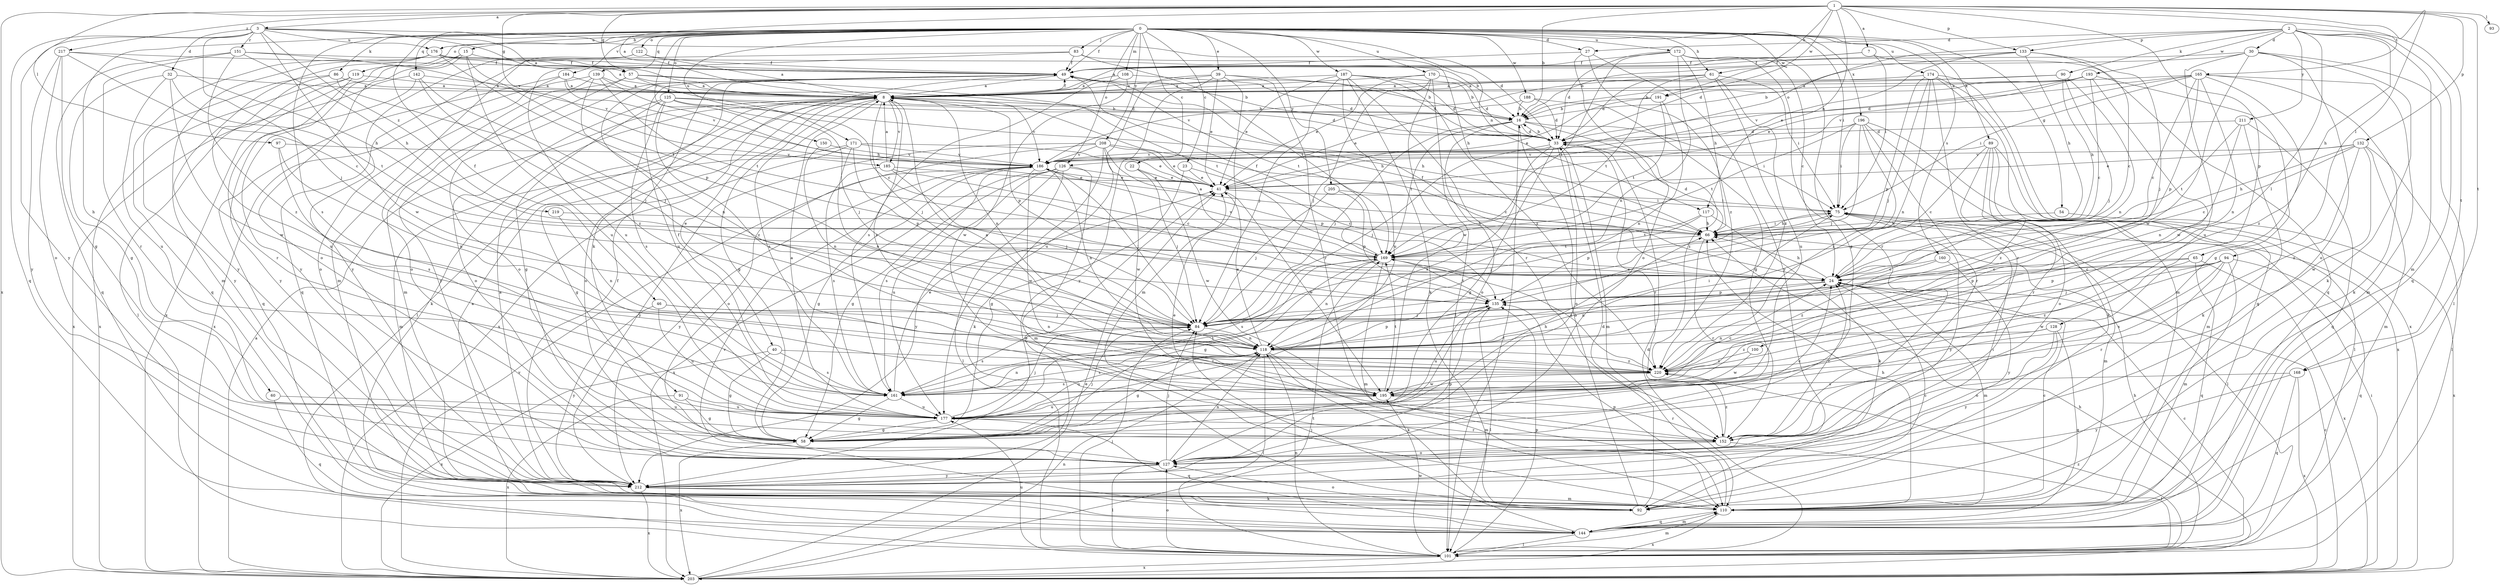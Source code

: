 strict digraph  {
0;
1;
2;
3;
7;
8;
15;
16;
22;
23;
24;
27;
30;
32;
33;
39;
40;
41;
46;
49;
54;
57;
58;
60;
61;
65;
66;
75;
83;
84;
86;
89;
90;
91;
92;
93;
94;
97;
100;
101;
108;
110;
117;
118;
119;
122;
125;
126;
127;
128;
132;
133;
135;
139;
142;
144;
150;
151;
152;
160;
161;
165;
168;
169;
170;
171;
172;
174;
176;
177;
184;
185;
186;
187;
188;
191;
193;
195;
196;
203;
205;
208;
211;
212;
217;
219;
220;
0 -> 15  [label=b];
0 -> 22  [label=c];
0 -> 23  [label=c];
0 -> 27  [label=d];
0 -> 39  [label=e];
0 -> 46  [label=f];
0 -> 49  [label=f];
0 -> 54  [label=g];
0 -> 60  [label=h];
0 -> 61  [label=h];
0 -> 75  [label=i];
0 -> 83  [label=j];
0 -> 86  [label=k];
0 -> 89  [label=k];
0 -> 108  [label=m];
0 -> 117  [label=n];
0 -> 119  [label=o];
0 -> 122  [label=o];
0 -> 125  [label=o];
0 -> 126  [label=o];
0 -> 139  [label=q];
0 -> 142  [label=q];
0 -> 150  [label=r];
0 -> 160  [label=s];
0 -> 161  [label=s];
0 -> 170  [label=u];
0 -> 171  [label=u];
0 -> 172  [label=u];
0 -> 174  [label=u];
0 -> 176  [label=u];
0 -> 184  [label=v];
0 -> 187  [label=w];
0 -> 188  [label=w];
0 -> 191  [label=w];
0 -> 196  [label=x];
0 -> 205  [label=y];
0 -> 208  [label=y];
1 -> 3  [label=a];
1 -> 7  [label=a];
1 -> 8  [label=a];
1 -> 16  [label=b];
1 -> 57  [label=g];
1 -> 61  [label=h];
1 -> 93  [label=l];
1 -> 94  [label=l];
1 -> 97  [label=l];
1 -> 117  [label=n];
1 -> 128  [label=p];
1 -> 132  [label=p];
1 -> 133  [label=p];
1 -> 165  [label=t];
1 -> 168  [label=t];
1 -> 185  [label=v];
1 -> 191  [label=w];
1 -> 203  [label=x];
1 -> 217  [label=z];
2 -> 27  [label=d];
2 -> 30  [label=d];
2 -> 65  [label=h];
2 -> 90  [label=k];
2 -> 100  [label=l];
2 -> 110  [label=m];
2 -> 126  [label=o];
2 -> 133  [label=p];
2 -> 144  [label=q];
2 -> 168  [label=t];
2 -> 193  [label=w];
2 -> 211  [label=y];
3 -> 8  [label=a];
3 -> 32  [label=d];
3 -> 33  [label=d];
3 -> 57  [label=g];
3 -> 84  [label=j];
3 -> 144  [label=q];
3 -> 151  [label=r];
3 -> 176  [label=u];
3 -> 195  [label=w];
3 -> 212  [label=y];
3 -> 219  [label=z];
7 -> 8  [label=a];
7 -> 49  [label=f];
7 -> 75  [label=i];
7 -> 144  [label=q];
8 -> 16  [label=b];
8 -> 40  [label=e];
8 -> 49  [label=f];
8 -> 58  [label=g];
8 -> 66  [label=h];
8 -> 84  [label=j];
8 -> 91  [label=k];
8 -> 92  [label=k];
8 -> 118  [label=n];
8 -> 127  [label=o];
8 -> 135  [label=p];
8 -> 161  [label=s];
8 -> 185  [label=v];
8 -> 186  [label=v];
8 -> 220  [label=z];
15 -> 49  [label=f];
15 -> 127  [label=o];
15 -> 169  [label=t];
15 -> 177  [label=u];
15 -> 203  [label=x];
15 -> 212  [label=y];
16 -> 33  [label=d];
16 -> 75  [label=i];
16 -> 84  [label=j];
16 -> 101  [label=l];
16 -> 127  [label=o];
16 -> 169  [label=t];
16 -> 220  [label=z];
22 -> 41  [label=e];
22 -> 84  [label=j];
22 -> 195  [label=w];
23 -> 24  [label=c];
23 -> 41  [label=e];
23 -> 58  [label=g];
24 -> 8  [label=a];
24 -> 49  [label=f];
24 -> 66  [label=h];
24 -> 110  [label=m];
24 -> 118  [label=n];
24 -> 135  [label=p];
27 -> 49  [label=f];
27 -> 127  [label=o];
27 -> 212  [label=y];
27 -> 220  [label=z];
30 -> 16  [label=b];
30 -> 49  [label=f];
30 -> 92  [label=k];
30 -> 101  [label=l];
30 -> 127  [label=o];
30 -> 177  [label=u];
30 -> 195  [label=w];
32 -> 8  [label=a];
32 -> 58  [label=g];
32 -> 169  [label=t];
32 -> 177  [label=u];
32 -> 195  [label=w];
33 -> 16  [label=b];
33 -> 58  [label=g];
33 -> 84  [label=j];
33 -> 110  [label=m];
33 -> 127  [label=o];
33 -> 152  [label=r];
33 -> 161  [label=s];
33 -> 186  [label=v];
39 -> 8  [label=a];
39 -> 33  [label=d];
39 -> 41  [label=e];
39 -> 110  [label=m];
39 -> 152  [label=r];
39 -> 177  [label=u];
39 -> 212  [label=y];
40 -> 58  [label=g];
40 -> 161  [label=s];
40 -> 203  [label=x];
40 -> 220  [label=z];
41 -> 75  [label=i];
41 -> 195  [label=w];
46 -> 84  [label=j];
46 -> 118  [label=n];
46 -> 177  [label=u];
46 -> 212  [label=y];
49 -> 8  [label=a];
49 -> 16  [label=b];
49 -> 101  [label=l];
49 -> 127  [label=o];
49 -> 169  [label=t];
49 -> 177  [label=u];
49 -> 203  [label=x];
54 -> 66  [label=h];
54 -> 203  [label=x];
57 -> 8  [label=a];
57 -> 16  [label=b];
57 -> 24  [label=c];
57 -> 110  [label=m];
57 -> 169  [label=t];
57 -> 212  [label=y];
58 -> 24  [label=c];
58 -> 84  [label=j];
58 -> 203  [label=x];
60 -> 144  [label=q];
60 -> 177  [label=u];
61 -> 8  [label=a];
61 -> 33  [label=d];
61 -> 75  [label=i];
61 -> 169  [label=t];
61 -> 177  [label=u];
61 -> 186  [label=v];
61 -> 220  [label=z];
65 -> 24  [label=c];
65 -> 135  [label=p];
65 -> 144  [label=q];
65 -> 195  [label=w];
65 -> 203  [label=x];
66 -> 33  [label=d];
66 -> 75  [label=i];
66 -> 152  [label=r];
66 -> 169  [label=t];
75 -> 66  [label=h];
75 -> 84  [label=j];
75 -> 101  [label=l];
75 -> 110  [label=m];
75 -> 212  [label=y];
83 -> 49  [label=f];
83 -> 66  [label=h];
83 -> 144  [label=q];
83 -> 169  [label=t];
83 -> 177  [label=u];
84 -> 118  [label=n];
84 -> 161  [label=s];
86 -> 8  [label=a];
86 -> 84  [label=j];
86 -> 177  [label=u];
86 -> 212  [label=y];
89 -> 24  [label=c];
89 -> 101  [label=l];
89 -> 110  [label=m];
89 -> 127  [label=o];
89 -> 152  [label=r];
89 -> 186  [label=v];
89 -> 220  [label=z];
90 -> 8  [label=a];
90 -> 16  [label=b];
90 -> 66  [label=h];
90 -> 84  [label=j];
90 -> 118  [label=n];
91 -> 58  [label=g];
91 -> 177  [label=u];
91 -> 203  [label=x];
92 -> 16  [label=b];
92 -> 24  [label=c];
92 -> 33  [label=d];
92 -> 127  [label=o];
94 -> 24  [label=c];
94 -> 84  [label=j];
94 -> 110  [label=m];
94 -> 135  [label=p];
94 -> 144  [label=q];
94 -> 152  [label=r];
94 -> 161  [label=s];
94 -> 220  [label=z];
97 -> 118  [label=n];
97 -> 161  [label=s];
97 -> 186  [label=v];
100 -> 195  [label=w];
100 -> 220  [label=z];
101 -> 24  [label=c];
101 -> 33  [label=d];
101 -> 66  [label=h];
101 -> 84  [label=j];
101 -> 110  [label=m];
101 -> 118  [label=n];
101 -> 127  [label=o];
101 -> 135  [label=p];
101 -> 177  [label=u];
101 -> 195  [label=w];
101 -> 203  [label=x];
101 -> 220  [label=z];
108 -> 8  [label=a];
108 -> 33  [label=d];
108 -> 161  [label=s];
108 -> 195  [label=w];
110 -> 8  [label=a];
110 -> 24  [label=c];
110 -> 66  [label=h];
110 -> 135  [label=p];
110 -> 144  [label=q];
110 -> 203  [label=x];
117 -> 66  [label=h];
117 -> 92  [label=k];
117 -> 135  [label=p];
117 -> 169  [label=t];
118 -> 41  [label=e];
118 -> 58  [label=g];
118 -> 75  [label=i];
118 -> 92  [label=k];
118 -> 101  [label=l];
118 -> 110  [label=m];
118 -> 135  [label=p];
118 -> 161  [label=s];
118 -> 177  [label=u];
118 -> 220  [label=z];
119 -> 8  [label=a];
119 -> 101  [label=l];
119 -> 203  [label=x];
119 -> 212  [label=y];
122 -> 8  [label=a];
122 -> 49  [label=f];
122 -> 110  [label=m];
122 -> 212  [label=y];
125 -> 16  [label=b];
125 -> 33  [label=d];
125 -> 58  [label=g];
125 -> 66  [label=h];
125 -> 84  [label=j];
125 -> 127  [label=o];
125 -> 161  [label=s];
125 -> 220  [label=z];
126 -> 41  [label=e];
126 -> 58  [label=g];
126 -> 101  [label=l];
126 -> 110  [label=m];
126 -> 177  [label=u];
126 -> 203  [label=x];
126 -> 212  [label=y];
127 -> 84  [label=j];
127 -> 101  [label=l];
127 -> 118  [label=n];
127 -> 135  [label=p];
127 -> 212  [label=y];
128 -> 118  [label=n];
128 -> 127  [label=o];
128 -> 144  [label=q];
128 -> 212  [label=y];
128 -> 220  [label=z];
132 -> 24  [label=c];
132 -> 41  [label=e];
132 -> 66  [label=h];
132 -> 101  [label=l];
132 -> 110  [label=m];
132 -> 186  [label=v];
132 -> 195  [label=w];
132 -> 220  [label=z];
133 -> 24  [label=c];
133 -> 33  [label=d];
133 -> 41  [label=e];
133 -> 49  [label=f];
133 -> 66  [label=h];
133 -> 84  [label=j];
135 -> 84  [label=j];
135 -> 101  [label=l];
135 -> 169  [label=t];
135 -> 177  [label=u];
139 -> 8  [label=a];
139 -> 66  [label=h];
139 -> 118  [label=n];
139 -> 127  [label=o];
139 -> 169  [label=t];
139 -> 203  [label=x];
142 -> 8  [label=a];
142 -> 84  [label=j];
142 -> 152  [label=r];
142 -> 203  [label=x];
142 -> 220  [label=z];
144 -> 84  [label=j];
144 -> 101  [label=l];
144 -> 110  [label=m];
144 -> 186  [label=v];
150 -> 118  [label=n];
150 -> 186  [label=v];
151 -> 49  [label=f];
151 -> 66  [label=h];
151 -> 144  [label=q];
151 -> 152  [label=r];
151 -> 186  [label=v];
151 -> 220  [label=z];
152 -> 24  [label=c];
152 -> 41  [label=e];
152 -> 101  [label=l];
152 -> 127  [label=o];
152 -> 220  [label=z];
160 -> 24  [label=c];
160 -> 212  [label=y];
160 -> 220  [label=z];
161 -> 41  [label=e];
161 -> 49  [label=f];
161 -> 58  [label=g];
161 -> 118  [label=n];
161 -> 177  [label=u];
165 -> 8  [label=a];
165 -> 24  [label=c];
165 -> 33  [label=d];
165 -> 75  [label=i];
165 -> 92  [label=k];
165 -> 110  [label=m];
165 -> 118  [label=n];
165 -> 135  [label=p];
165 -> 186  [label=v];
165 -> 220  [label=z];
168 -> 144  [label=q];
168 -> 161  [label=s];
168 -> 203  [label=x];
168 -> 212  [label=y];
169 -> 24  [label=c];
169 -> 49  [label=f];
169 -> 58  [label=g];
169 -> 110  [label=m];
169 -> 118  [label=n];
169 -> 161  [label=s];
169 -> 186  [label=v];
169 -> 220  [label=z];
170 -> 8  [label=a];
170 -> 33  [label=d];
170 -> 41  [label=e];
170 -> 84  [label=j];
170 -> 101  [label=l];
170 -> 195  [label=w];
171 -> 41  [label=e];
171 -> 58  [label=g];
171 -> 110  [label=m];
171 -> 118  [label=n];
171 -> 135  [label=p];
171 -> 186  [label=v];
172 -> 24  [label=c];
172 -> 33  [label=d];
172 -> 49  [label=f];
172 -> 58  [label=g];
172 -> 66  [label=h];
172 -> 118  [label=n];
172 -> 152  [label=r];
172 -> 169  [label=t];
174 -> 8  [label=a];
174 -> 84  [label=j];
174 -> 110  [label=m];
174 -> 118  [label=n];
174 -> 135  [label=p];
174 -> 144  [label=q];
174 -> 152  [label=r];
174 -> 203  [label=x];
176 -> 8  [label=a];
176 -> 16  [label=b];
176 -> 49  [label=f];
176 -> 110  [label=m];
176 -> 135  [label=p];
176 -> 144  [label=q];
176 -> 212  [label=y];
177 -> 8  [label=a];
177 -> 58  [label=g];
177 -> 66  [label=h];
177 -> 84  [label=j];
177 -> 144  [label=q];
177 -> 152  [label=r];
177 -> 169  [label=t];
184 -> 8  [label=a];
184 -> 33  [label=d];
184 -> 127  [label=o];
184 -> 144  [label=q];
184 -> 186  [label=v];
185 -> 8  [label=a];
185 -> 24  [label=c];
185 -> 41  [label=e];
185 -> 84  [label=j];
185 -> 161  [label=s];
186 -> 41  [label=e];
186 -> 58  [label=g];
186 -> 84  [label=j];
186 -> 118  [label=n];
186 -> 161  [label=s];
186 -> 195  [label=w];
186 -> 212  [label=y];
187 -> 8  [label=a];
187 -> 16  [label=b];
187 -> 33  [label=d];
187 -> 41  [label=e];
187 -> 84  [label=j];
187 -> 92  [label=k];
187 -> 152  [label=r];
187 -> 177  [label=u];
187 -> 220  [label=z];
188 -> 16  [label=b];
188 -> 33  [label=d];
188 -> 41  [label=e];
188 -> 58  [label=g];
191 -> 16  [label=b];
191 -> 41  [label=e];
191 -> 118  [label=n];
191 -> 169  [label=t];
193 -> 8  [label=a];
193 -> 16  [label=b];
193 -> 24  [label=c];
193 -> 41  [label=e];
193 -> 58  [label=g];
193 -> 186  [label=v];
193 -> 195  [label=w];
195 -> 24  [label=c];
195 -> 152  [label=r];
195 -> 169  [label=t];
195 -> 177  [label=u];
196 -> 33  [label=d];
196 -> 75  [label=i];
196 -> 84  [label=j];
196 -> 92  [label=k];
196 -> 152  [label=r];
196 -> 169  [label=t];
196 -> 203  [label=x];
196 -> 220  [label=z];
203 -> 8  [label=a];
203 -> 24  [label=c];
203 -> 41  [label=e];
203 -> 66  [label=h];
203 -> 75  [label=i];
203 -> 118  [label=n];
203 -> 169  [label=t];
203 -> 186  [label=v];
205 -> 75  [label=i];
205 -> 84  [label=j];
205 -> 135  [label=p];
208 -> 24  [label=c];
208 -> 41  [label=e];
208 -> 92  [label=k];
208 -> 127  [label=o];
208 -> 135  [label=p];
208 -> 186  [label=v];
208 -> 195  [label=w];
208 -> 212  [label=y];
211 -> 33  [label=d];
211 -> 92  [label=k];
211 -> 118  [label=n];
211 -> 144  [label=q];
211 -> 169  [label=t];
212 -> 8  [label=a];
212 -> 41  [label=e];
212 -> 49  [label=f];
212 -> 75  [label=i];
212 -> 92  [label=k];
212 -> 110  [label=m];
212 -> 203  [label=x];
217 -> 24  [label=c];
217 -> 49  [label=f];
217 -> 58  [label=g];
217 -> 66  [label=h];
217 -> 127  [label=o];
217 -> 212  [label=y];
219 -> 66  [label=h];
219 -> 118  [label=n];
220 -> 8  [label=a];
220 -> 161  [label=s];
220 -> 195  [label=w];
}
